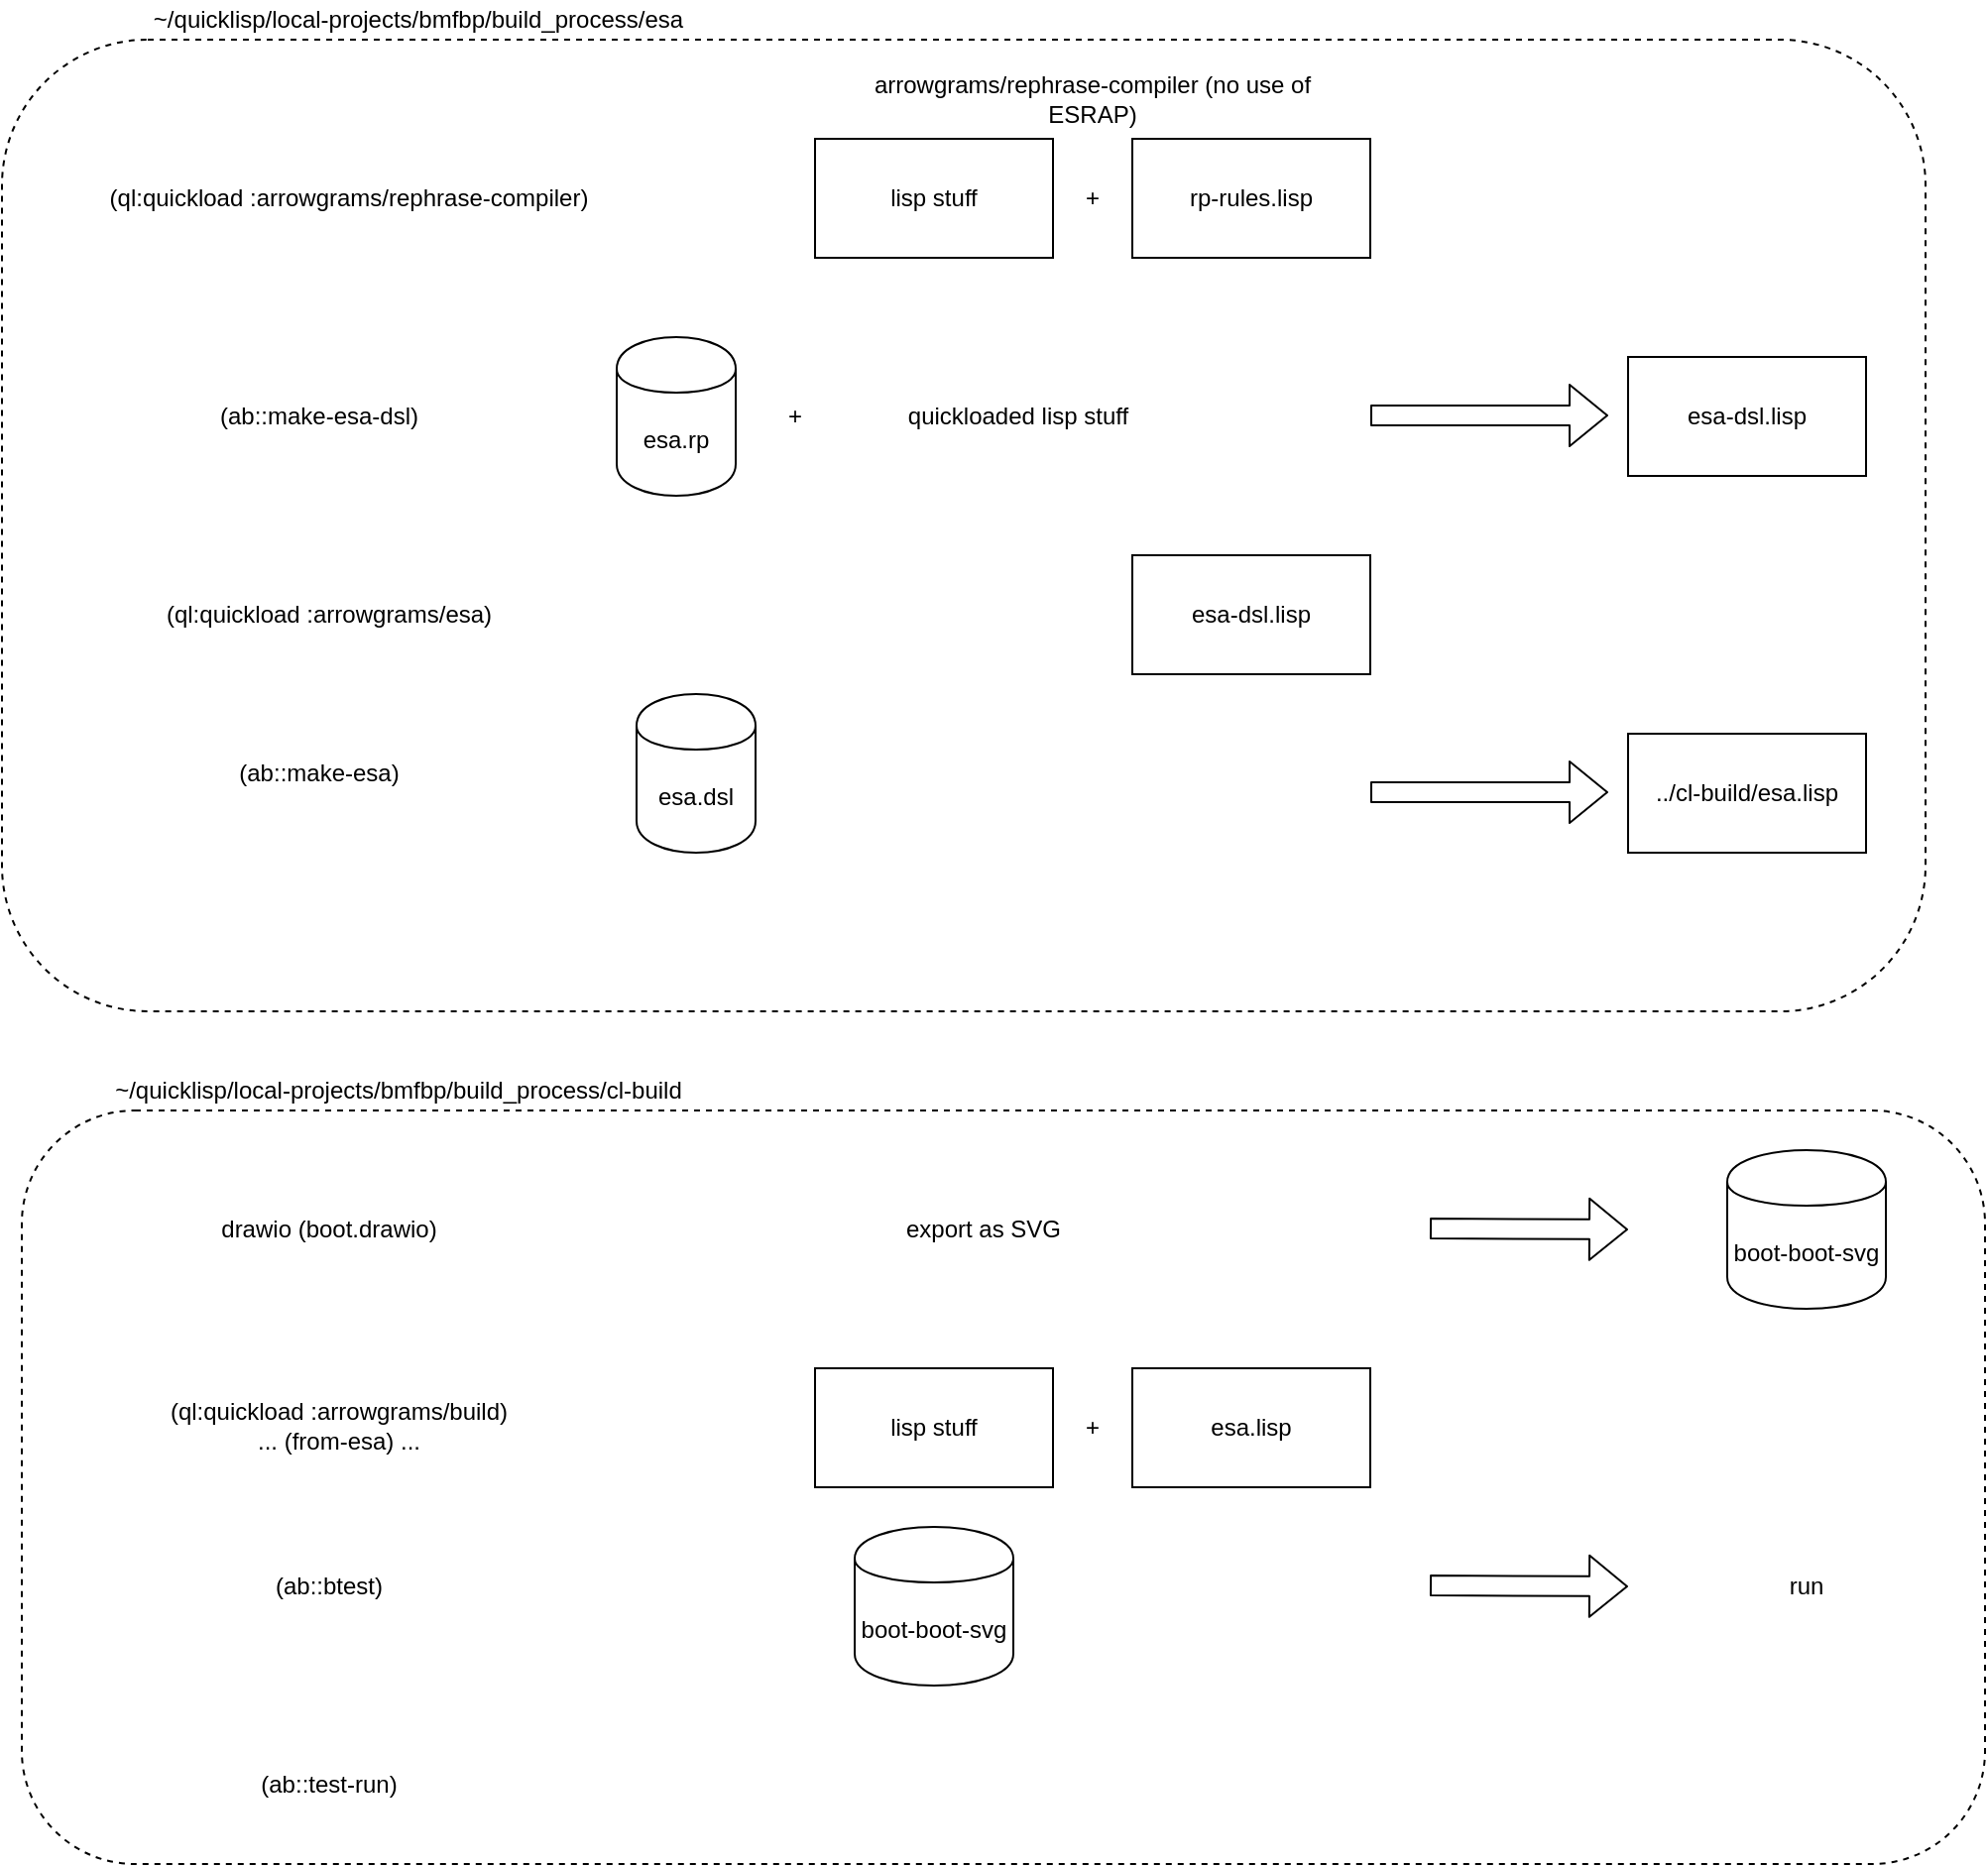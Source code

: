 <mxfile version="12.4.2" type="device" pages="1"><diagram id="Vw97PeVpKFRldNEmM9mp" name="Page-1"><mxGraphModel dx="1106" dy="795" grid="1" gridSize="10" guides="1" tooltips="1" connect="1" arrows="1" fold="1" page="1" pageScale="1" pageWidth="1100" pageHeight="850" math="0" shadow="0"><root><mxCell id="0"/><mxCell id="1" parent="0"/><mxCell id="RvH5NutQPPnyxrp6k0zu-32" value="" style="rounded=1;whiteSpace=wrap;html=1;dashed=1;" vertex="1" parent="1"><mxGeometry x="100" y="610" width="990" height="380" as="geometry"/></mxCell><mxCell id="RvH5NutQPPnyxrp6k0zu-30" value="" style="rounded=1;whiteSpace=wrap;html=1;dashed=1;" vertex="1" parent="1"><mxGeometry x="90" y="70" width="970" height="490" as="geometry"/></mxCell><mxCell id="RvH5NutQPPnyxrp6k0zu-1" value="lisp stuff" style="rounded=0;whiteSpace=wrap;html=1;" vertex="1" parent="1"><mxGeometry x="500" y="120" width="120" height="60" as="geometry"/></mxCell><mxCell id="RvH5NutQPPnyxrp6k0zu-2" value="rp-rules.lisp" style="rounded=0;whiteSpace=wrap;html=1;" vertex="1" parent="1"><mxGeometry x="660" y="120" width="120" height="60" as="geometry"/></mxCell><mxCell id="RvH5NutQPPnyxrp6k0zu-3" value="+" style="text;html=1;strokeColor=none;fillColor=none;align=center;verticalAlign=middle;whiteSpace=wrap;rounded=0;" vertex="1" parent="1"><mxGeometry x="620" y="140" width="40" height="20" as="geometry"/></mxCell><mxCell id="RvH5NutQPPnyxrp6k0zu-8" value="esa-dsl.lisp" style="rounded=0;whiteSpace=wrap;html=1;" vertex="1" parent="1"><mxGeometry x="910" y="230" width="120" height="60" as="geometry"/></mxCell><mxCell id="RvH5NutQPPnyxrp6k0zu-10" value="esa.rp" style="shape=cylinder;whiteSpace=wrap;html=1;boundedLbl=1;backgroundOutline=1;" vertex="1" parent="1"><mxGeometry x="400" y="220" width="60" height="80" as="geometry"/></mxCell><mxCell id="RvH5NutQPPnyxrp6k0zu-11" value="+" style="text;html=1;strokeColor=none;fillColor=none;align=center;verticalAlign=middle;whiteSpace=wrap;rounded=0;" vertex="1" parent="1"><mxGeometry x="470" y="250" width="40" height="20" as="geometry"/></mxCell><mxCell id="RvH5NutQPPnyxrp6k0zu-12" value="arrowgrams/rephrase-compiler (no use of ESRAP)" style="text;html=1;strokeColor=none;fillColor=none;align=center;verticalAlign=middle;whiteSpace=wrap;rounded=0;" vertex="1" parent="1"><mxGeometry x="515" y="90" width="250" height="20" as="geometry"/></mxCell><mxCell id="RvH5NutQPPnyxrp6k0zu-16" value="" style="shape=flexArrow;endArrow=classic;html=1;" edge="1" parent="1"><mxGeometry width="50" height="50" relative="1" as="geometry"><mxPoint x="810" y="669.5" as="sourcePoint"/><mxPoint x="910" y="670" as="targetPoint"/></mxGeometry></mxCell><mxCell id="RvH5NutQPPnyxrp6k0zu-18" value="boot-boot-svg" style="shape=cylinder;whiteSpace=wrap;html=1;boundedLbl=1;backgroundOutline=1;" vertex="1" parent="1"><mxGeometry x="960" y="630" width="80" height="80" as="geometry"/></mxCell><mxCell id="RvH5NutQPPnyxrp6k0zu-22" value="(ql:quickload :arrowgrams/rephrase-compiler)" style="text;html=1;strokeColor=none;fillColor=none;align=center;verticalAlign=middle;whiteSpace=wrap;rounded=0;" vertex="1" parent="1"><mxGeometry x="130" y="140" width="270" height="20" as="geometry"/></mxCell><mxCell id="RvH5NutQPPnyxrp6k0zu-23" value="drawio (boot.drawio)" style="text;html=1;strokeColor=none;fillColor=none;align=center;verticalAlign=middle;whiteSpace=wrap;rounded=0;" vertex="1" parent="1"><mxGeometry x="120" y="660" width="270" height="20" as="geometry"/></mxCell><mxCell id="RvH5NutQPPnyxrp6k0zu-25" value="" style="shape=flexArrow;endArrow=classic;html=1;" edge="1" parent="1"><mxGeometry width="50" height="50" relative="1" as="geometry"><mxPoint x="780" y="259.5" as="sourcePoint"/><mxPoint x="900" y="259.5" as="targetPoint"/></mxGeometry></mxCell><mxCell id="RvH5NutQPPnyxrp6k0zu-26" value="quickloaded lisp stuff" style="text;html=1;strokeColor=none;fillColor=none;align=center;verticalAlign=middle;whiteSpace=wrap;rounded=0;" vertex="1" parent="1"><mxGeometry x="505" y="250" width="195" height="20" as="geometry"/></mxCell><mxCell id="RvH5NutQPPnyxrp6k0zu-27" value="(ab::make-esa-dsl)" style="text;html=1;strokeColor=none;fillColor=none;align=center;verticalAlign=middle;whiteSpace=wrap;rounded=0;" vertex="1" parent="1"><mxGeometry x="120" y="250" width="260" height="20" as="geometry"/></mxCell><mxCell id="RvH5NutQPPnyxrp6k0zu-31" value="~/quicklisp/local-projects/bmfbp/build_process/esa" style="text;html=1;strokeColor=none;fillColor=none;align=center;verticalAlign=middle;whiteSpace=wrap;rounded=0;" vertex="1" parent="1"><mxGeometry x="130" y="50" width="340" height="20" as="geometry"/></mxCell><mxCell id="RvH5NutQPPnyxrp6k0zu-33" value="~/quicklisp/local-projects/bmfbp/build_process/cl-build" style="text;html=1;strokeColor=none;fillColor=none;align=center;verticalAlign=middle;whiteSpace=wrap;rounded=0;" vertex="1" parent="1"><mxGeometry x="120" y="590" width="340" height="20" as="geometry"/></mxCell><mxCell id="RvH5NutQPPnyxrp6k0zu-35" value="(ql:quickload :arrowgrams/build)&lt;br&gt;... (from-esa) ..." style="text;html=1;strokeColor=none;fillColor=none;align=center;verticalAlign=middle;whiteSpace=wrap;rounded=0;" vertex="1" parent="1"><mxGeometry x="125" y="759" width="270" height="20" as="geometry"/></mxCell><mxCell id="RvH5NutQPPnyxrp6k0zu-41" value="(ql:quickload :arrowgrams/esa)" style="text;html=1;strokeColor=none;fillColor=none;align=center;verticalAlign=middle;whiteSpace=wrap;rounded=0;" vertex="1" parent="1"><mxGeometry x="120" y="350" width="270" height="20" as="geometry"/></mxCell><mxCell id="RvH5NutQPPnyxrp6k0zu-42" value="esa-dsl.lisp" style="rounded=0;whiteSpace=wrap;html=1;" vertex="1" parent="1"><mxGeometry x="660" y="330" width="120" height="60" as="geometry"/></mxCell><mxCell id="RvH5NutQPPnyxrp6k0zu-44" value="esa.dsl" style="shape=cylinder;whiteSpace=wrap;html=1;boundedLbl=1;backgroundOutline=1;" vertex="1" parent="1"><mxGeometry x="410" y="400" width="60" height="80" as="geometry"/></mxCell><mxCell id="RvH5NutQPPnyxrp6k0zu-45" value="(ab::make-esa)" style="text;html=1;strokeColor=none;fillColor=none;align=center;verticalAlign=middle;whiteSpace=wrap;rounded=0;" vertex="1" parent="1"><mxGeometry x="120" y="430" width="260" height="20" as="geometry"/></mxCell><mxCell id="RvH5NutQPPnyxrp6k0zu-46" value="../cl-build/esa.lisp" style="rounded=0;whiteSpace=wrap;html=1;" vertex="1" parent="1"><mxGeometry x="910" y="420" width="120" height="60" as="geometry"/></mxCell><mxCell id="RvH5NutQPPnyxrp6k0zu-47" value="" style="shape=flexArrow;endArrow=classic;html=1;" edge="1" parent="1"><mxGeometry width="50" height="50" relative="1" as="geometry"><mxPoint x="780" y="449.5" as="sourcePoint"/><mxPoint x="900" y="449.5" as="targetPoint"/></mxGeometry></mxCell><mxCell id="RvH5NutQPPnyxrp6k0zu-49" value="export as SVG" style="text;html=1;strokeColor=none;fillColor=none;align=center;verticalAlign=middle;whiteSpace=wrap;rounded=0;" vertex="1" parent="1"><mxGeometry x="450" y="660" width="270" height="20" as="geometry"/></mxCell><mxCell id="RvH5NutQPPnyxrp6k0zu-50" value="lisp stuff" style="rounded=0;whiteSpace=wrap;html=1;" vertex="1" parent="1"><mxGeometry x="500" y="740" width="120" height="60" as="geometry"/></mxCell><mxCell id="RvH5NutQPPnyxrp6k0zu-51" value="esa.lisp" style="rounded=0;whiteSpace=wrap;html=1;" vertex="1" parent="1"><mxGeometry x="660" y="740" width="120" height="60" as="geometry"/></mxCell><mxCell id="RvH5NutQPPnyxrp6k0zu-52" value="+" style="text;html=1;strokeColor=none;fillColor=none;align=center;verticalAlign=middle;whiteSpace=wrap;rounded=0;" vertex="1" parent="1"><mxGeometry x="620" y="760" width="40" height="20" as="geometry"/></mxCell><mxCell id="RvH5NutQPPnyxrp6k0zu-53" value="(ab::btest)" style="text;html=1;strokeColor=none;fillColor=none;align=center;verticalAlign=middle;whiteSpace=wrap;rounded=0;" vertex="1" parent="1"><mxGeometry x="120" y="840" width="270" height="20" as="geometry"/></mxCell><mxCell id="RvH5NutQPPnyxrp6k0zu-54" value="boot-boot-svg" style="shape=cylinder;whiteSpace=wrap;html=1;boundedLbl=1;backgroundOutline=1;" vertex="1" parent="1"><mxGeometry x="520" y="820" width="80" height="80" as="geometry"/></mxCell><mxCell id="RvH5NutQPPnyxrp6k0zu-55" value="" style="shape=flexArrow;endArrow=classic;html=1;" edge="1" parent="1"><mxGeometry width="50" height="50" relative="1" as="geometry"><mxPoint x="810" y="849.5" as="sourcePoint"/><mxPoint x="910" y="850" as="targetPoint"/></mxGeometry></mxCell><mxCell id="RvH5NutQPPnyxrp6k0zu-56" value="run" style="text;html=1;strokeColor=none;fillColor=none;align=center;verticalAlign=middle;whiteSpace=wrap;rounded=0;" vertex="1" parent="1"><mxGeometry x="970" y="840" width="60" height="20" as="geometry"/></mxCell><mxCell id="RvH5NutQPPnyxrp6k0zu-57" value="(ab::test-run)" style="text;html=1;strokeColor=none;fillColor=none;align=center;verticalAlign=middle;whiteSpace=wrap;rounded=0;" vertex="1" parent="1"><mxGeometry x="120" y="940" width="270" height="20" as="geometry"/></mxCell></root></mxGraphModel></diagram></mxfile>